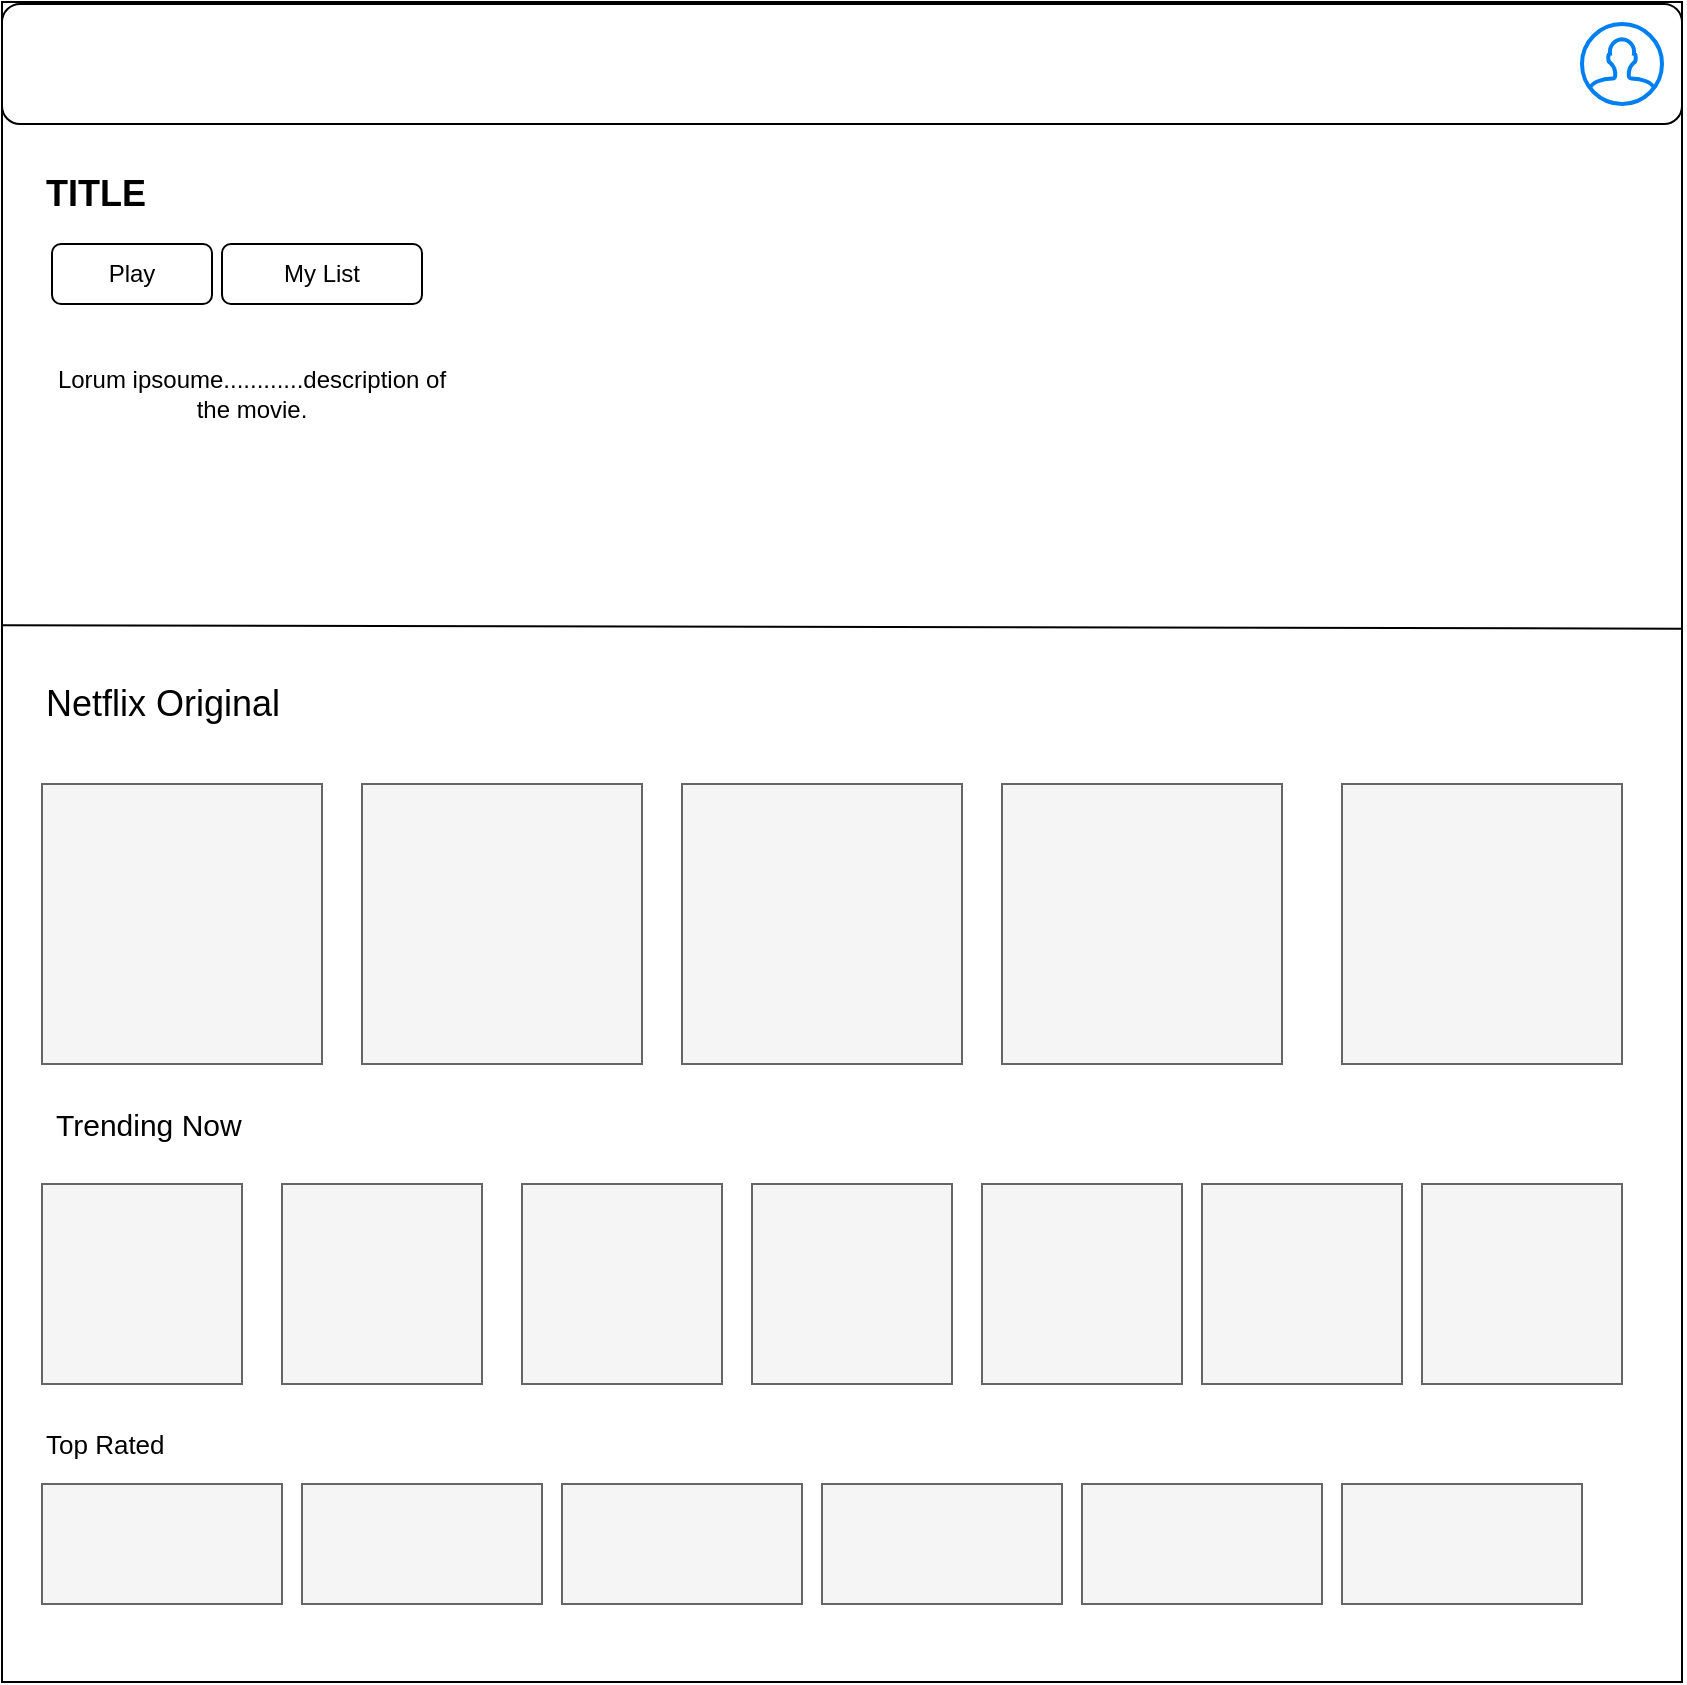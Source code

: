 <mxfile version="13.7.7" type="device"><diagram id="DNRag2Pr85q1QIcU4IIW" name="Page-1"><mxGraphModel dx="1040" dy="605" grid="1" gridSize="10" guides="1" tooltips="1" connect="1" arrows="1" fold="1" page="1" pageScale="1" pageWidth="850" pageHeight="1100" math="0" shadow="0"><root><mxCell id="0"/><mxCell id="1" parent="0"/><mxCell id="kdWOjYys8yqHqj8_3nOq-1" value="&#10;&#10;&lt;span style=&quot;color: rgb(0, 0, 0); font-family: helvetica; font-size: 18px; font-style: normal; font-weight: 400; letter-spacing: normal; text-align: left; text-indent: 0px; text-transform: none; word-spacing: 0px; background-color: rgb(248, 249, 250); display: inline; float: none;&quot;&gt;Netflix Original&lt;/span&gt;&#10;&#10;" style="whiteSpace=wrap;html=1;aspect=fixed;" vertex="1" parent="1"><mxGeometry y="9" width="840" height="840" as="geometry"/></mxCell><mxCell id="kdWOjYys8yqHqj8_3nOq-3" value="" style="rounded=1;whiteSpace=wrap;html=1;" vertex="1" parent="1"><mxGeometry y="10" width="840" height="60" as="geometry"/></mxCell><mxCell id="kdWOjYys8yqHqj8_3nOq-5" value="" style="shape=image;html=1;verticalAlign=top;verticalLabelPosition=bottom;labelBackgroundColor=#ffffff;imageAspect=0;aspect=fixed;image=https://cdn4.iconfinder.com/data/icons/logos-and-brands/512/227_Netflix_logo-128.png" vertex="1" parent="1"><mxGeometry x="10" y="20" width="40" height="40" as="geometry"/></mxCell><mxCell id="kdWOjYys8yqHqj8_3nOq-6" value="" style="html=1;verticalLabelPosition=bottom;align=center;labelBackgroundColor=#ffffff;verticalAlign=top;strokeWidth=2;strokeColor=#0080F0;shadow=0;dashed=0;shape=mxgraph.ios7.icons.user;" vertex="1" parent="1"><mxGeometry x="790" y="20" width="40" height="40" as="geometry"/></mxCell><mxCell id="kdWOjYys8yqHqj8_3nOq-7" value="&lt;font style=&quot;font-size: 18px&quot;&gt;&lt;b&gt;TITLE&lt;/b&gt;&lt;/font&gt;" style="text;html=1;strokeColor=none;fillColor=none;align=left;verticalAlign=middle;whiteSpace=wrap;rounded=0;" vertex="1" parent="1"><mxGeometry x="20" y="90" width="90" height="30" as="geometry"/></mxCell><mxCell id="kdWOjYys8yqHqj8_3nOq-8" value="Play" style="rounded=1;whiteSpace=wrap;html=1;" vertex="1" parent="1"><mxGeometry x="25" y="130" width="80" height="30" as="geometry"/></mxCell><mxCell id="kdWOjYys8yqHqj8_3nOq-10" value="My List" style="rounded=1;whiteSpace=wrap;html=1;" vertex="1" parent="1"><mxGeometry x="110" y="130" width="100" height="30" as="geometry"/></mxCell><mxCell id="kdWOjYys8yqHqj8_3nOq-12" value="Lorum ipsoume............description of the movie." style="text;html=1;strokeColor=none;fillColor=none;align=center;verticalAlign=middle;whiteSpace=wrap;rounded=0;" vertex="1" parent="1"><mxGeometry x="25" y="190" width="200" height="30" as="geometry"/></mxCell><mxCell id="kdWOjYys8yqHqj8_3nOq-13" value="" style="endArrow=none;html=1;exitX=0;exitY=0.371;exitDx=0;exitDy=0;exitPerimeter=0;entryX=1;entryY=0.373;entryDx=0;entryDy=0;entryPerimeter=0;" edge="1" parent="1" source="kdWOjYys8yqHqj8_3nOq-1" target="kdWOjYys8yqHqj8_3nOq-1"><mxGeometry width="50" height="50" relative="1" as="geometry"><mxPoint x="370" y="290" as="sourcePoint"/><mxPoint x="420" y="240" as="targetPoint"/></mxGeometry></mxCell><mxCell id="kdWOjYys8yqHqj8_3nOq-14" value="Netflix Original" style="text;html=1;strokeColor=none;fillColor=none;align=left;verticalAlign=middle;whiteSpace=wrap;rounded=0;fontSize=18;horizontal=1;" vertex="1" parent="1"><mxGeometry x="20" y="350" width="120" height="20" as="geometry"/></mxCell><mxCell id="kdWOjYys8yqHqj8_3nOq-15" value="" style="whiteSpace=wrap;html=1;aspect=fixed;fontSize=18;align=left;fillColor=#f5f5f5;strokeColor=#666666;fontColor=#333333;" vertex="1" parent="1"><mxGeometry x="20" y="400" width="140" height="140" as="geometry"/></mxCell><mxCell id="kdWOjYys8yqHqj8_3nOq-19" value="" style="whiteSpace=wrap;html=1;aspect=fixed;fontSize=18;align=left;fillColor=#f5f5f5;strokeColor=#666666;fontColor=#333333;" vertex="1" parent="1"><mxGeometry x="180" y="400" width="140" height="140" as="geometry"/></mxCell><mxCell id="kdWOjYys8yqHqj8_3nOq-20" value="" style="whiteSpace=wrap;html=1;aspect=fixed;fontSize=18;align=left;fillColor=#f5f5f5;strokeColor=#666666;fontColor=#333333;" vertex="1" parent="1"><mxGeometry x="340" y="400" width="140" height="140" as="geometry"/></mxCell><mxCell id="kdWOjYys8yqHqj8_3nOq-23" value="" style="whiteSpace=wrap;html=1;aspect=fixed;fontSize=18;align=left;fillColor=#f5f5f5;strokeColor=#666666;fontColor=#333333;" vertex="1" parent="1"><mxGeometry x="500" y="400" width="140" height="140" as="geometry"/></mxCell><mxCell id="kdWOjYys8yqHqj8_3nOq-24" value="" style="whiteSpace=wrap;html=1;aspect=fixed;fontSize=18;align=left;fillColor=#f5f5f5;strokeColor=#666666;fontColor=#333333;" vertex="1" parent="1"><mxGeometry x="670" y="400" width="140" height="140" as="geometry"/></mxCell><mxCell id="kdWOjYys8yqHqj8_3nOq-25" value="Trending Now" style="text;html=1;strokeColor=none;fillColor=none;align=left;verticalAlign=middle;whiteSpace=wrap;rounded=0;fontSize=15;" vertex="1" parent="1"><mxGeometry x="25" y="560" width="105" height="20" as="geometry"/></mxCell><mxCell id="kdWOjYys8yqHqj8_3nOq-26" value="" style="whiteSpace=wrap;html=1;aspect=fixed;fontSize=18;align=left;fillColor=#f5f5f5;strokeColor=#666666;fontColor=#333333;" vertex="1" parent="1"><mxGeometry x="20" y="600" width="100" height="100" as="geometry"/></mxCell><mxCell id="kdWOjYys8yqHqj8_3nOq-27" value="" style="whiteSpace=wrap;html=1;aspect=fixed;fontSize=18;align=left;fillColor=#f5f5f5;strokeColor=#666666;fontColor=#333333;" vertex="1" parent="1"><mxGeometry x="140" y="600" width="100" height="100" as="geometry"/></mxCell><mxCell id="kdWOjYys8yqHqj8_3nOq-28" value="" style="whiteSpace=wrap;html=1;aspect=fixed;fontSize=18;align=left;fillColor=#f5f5f5;strokeColor=#666666;fontColor=#333333;" vertex="1" parent="1"><mxGeometry x="260" y="600" width="100" height="100" as="geometry"/></mxCell><mxCell id="kdWOjYys8yqHqj8_3nOq-31" style="edgeStyle=orthogonalEdgeStyle;rounded=0;orthogonalLoop=1;jettySize=auto;html=1;exitX=0.5;exitY=1;exitDx=0;exitDy=0;fontSize=15;" edge="1" parent="1" source="kdWOjYys8yqHqj8_3nOq-27" target="kdWOjYys8yqHqj8_3nOq-27"><mxGeometry relative="1" as="geometry"/></mxCell><mxCell id="kdWOjYys8yqHqj8_3nOq-32" value="" style="whiteSpace=wrap;html=1;aspect=fixed;fontSize=18;align=left;fillColor=#f5f5f5;strokeColor=#666666;fontColor=#333333;" vertex="1" parent="1"><mxGeometry x="490" y="600" width="100" height="100" as="geometry"/></mxCell><mxCell id="kdWOjYys8yqHqj8_3nOq-33" value="" style="whiteSpace=wrap;html=1;aspect=fixed;fontSize=18;align=left;fillColor=#f5f5f5;strokeColor=#666666;fontColor=#333333;" vertex="1" parent="1"><mxGeometry x="375" y="600" width="100" height="100" as="geometry"/></mxCell><mxCell id="kdWOjYys8yqHqj8_3nOq-34" value="" style="whiteSpace=wrap;html=1;aspect=fixed;fontSize=18;align=left;fillColor=#f5f5f5;strokeColor=#666666;fontColor=#333333;" vertex="1" parent="1"><mxGeometry x="600" y="600" width="100" height="100" as="geometry"/></mxCell><mxCell id="kdWOjYys8yqHqj8_3nOq-35" value="" style="whiteSpace=wrap;html=1;aspect=fixed;fontSize=18;align=left;fillColor=#f5f5f5;strokeColor=#666666;fontColor=#333333;" vertex="1" parent="1"><mxGeometry x="710" y="600" width="100" height="100" as="geometry"/></mxCell><mxCell id="kdWOjYys8yqHqj8_3nOq-36" value="Top Rated" style="text;html=1;strokeColor=none;fillColor=none;align=left;verticalAlign=middle;whiteSpace=wrap;rounded=0;fontSize=13;" vertex="1" parent="1"><mxGeometry x="20" y="720" width="110" height="20" as="geometry"/></mxCell><mxCell id="kdWOjYys8yqHqj8_3nOq-37" value="" style="rounded=0;whiteSpace=wrap;html=1;fontSize=13;align=left;fillColor=#f5f5f5;strokeColor=#666666;fontColor=#333333;" vertex="1" parent="1"><mxGeometry x="20" y="750" width="120" height="60" as="geometry"/></mxCell><mxCell id="kdWOjYys8yqHqj8_3nOq-38" value="" style="rounded=0;whiteSpace=wrap;html=1;fontSize=13;align=left;fillColor=#f5f5f5;strokeColor=#666666;fontColor=#333333;" vertex="1" parent="1"><mxGeometry x="150" y="750" width="120" height="60" as="geometry"/></mxCell><mxCell id="kdWOjYys8yqHqj8_3nOq-39" value="" style="rounded=0;whiteSpace=wrap;html=1;fontSize=13;align=left;fillColor=#f5f5f5;strokeColor=#666666;fontColor=#333333;" vertex="1" parent="1"><mxGeometry x="280" y="750" width="120" height="60" as="geometry"/></mxCell><mxCell id="kdWOjYys8yqHqj8_3nOq-40" value="" style="rounded=0;whiteSpace=wrap;html=1;fontSize=13;align=left;fillColor=#f5f5f5;strokeColor=#666666;fontColor=#333333;" vertex="1" parent="1"><mxGeometry x="410" y="750" width="120" height="60" as="geometry"/></mxCell><mxCell id="kdWOjYys8yqHqj8_3nOq-41" value="" style="rounded=0;whiteSpace=wrap;html=1;fontSize=13;align=left;fillColor=#f5f5f5;strokeColor=#666666;fontColor=#333333;" vertex="1" parent="1"><mxGeometry x="540" y="750" width="120" height="60" as="geometry"/></mxCell><mxCell id="kdWOjYys8yqHqj8_3nOq-42" value="" style="rounded=0;whiteSpace=wrap;html=1;fontSize=13;align=left;fillColor=#f5f5f5;strokeColor=#666666;fontColor=#333333;" vertex="1" parent="1"><mxGeometry x="670" y="750" width="120" height="60" as="geometry"/></mxCell></root></mxGraphModel></diagram></mxfile>